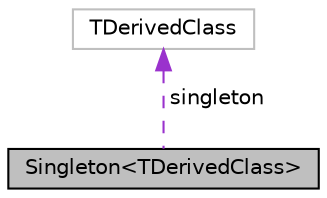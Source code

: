 digraph "Singleton&lt;TDerivedClass&gt;"
{
  edge [fontname="Helvetica",fontsize="10",labelfontname="Helvetica",labelfontsize="10"];
  node [fontname="Helvetica",fontsize="10",shape=record];
  Node22 [label="Singleton\<TDerivedClass\>",height=0.2,width=0.4,color="black", fillcolor="grey75", style="filled", fontcolor="black"];
  Node23 -> Node22 [dir="back",color="darkorchid3",fontsize="10",style="dashed",label=" singleton" ,fontname="Helvetica"];
  Node23 [label="TDerivedClass",height=0.2,width=0.4,color="grey75", fillcolor="white", style="filled"];
}

